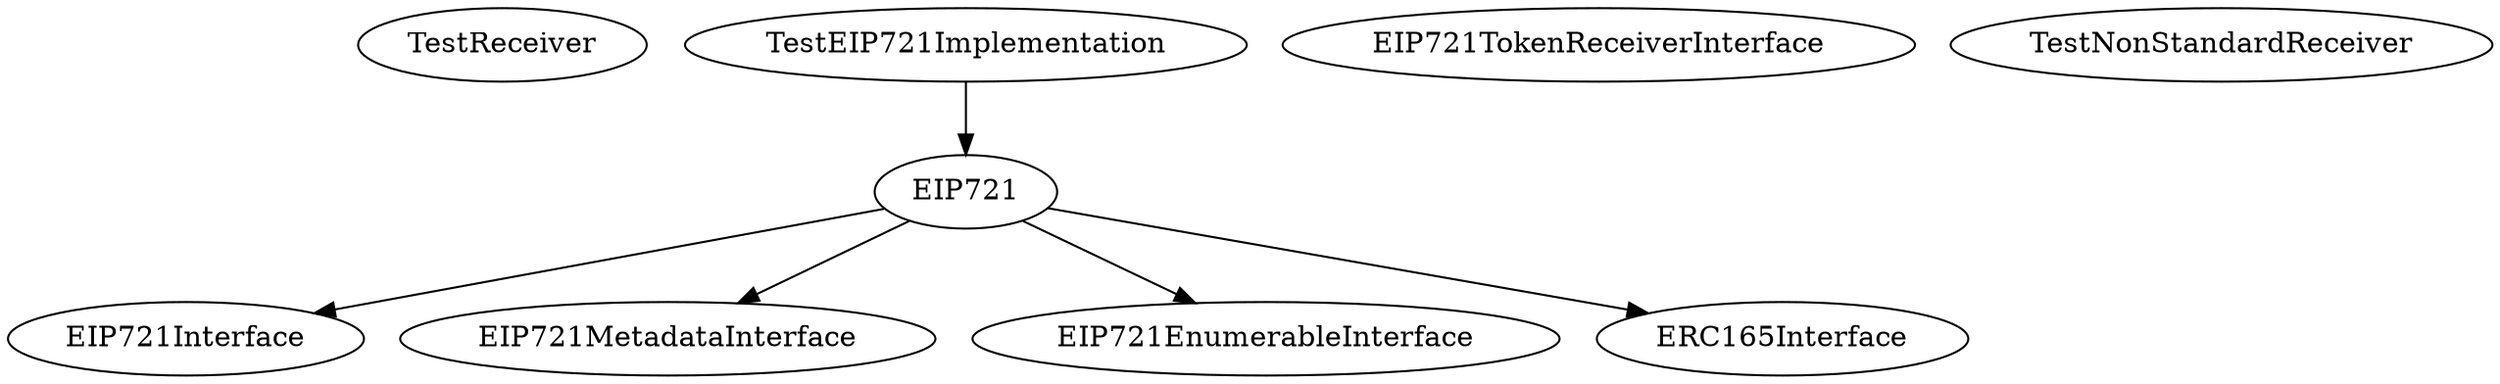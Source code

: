 digraph G {
  graph [ ratio = "auto", page = "40" ];
  "TestReceiver";
  "EIP721";
  "EIP721Interface";
  "EIP721MetadataInterface";
  "EIP721EnumerableInterface";
  "ERC165Interface";
  "EIP721TokenReceiverInterface";
  "TestNonStandardReceiver";
  "TestEIP721Implementation";
  "EIP721" -> "EIP721Interface";
  "EIP721" -> "EIP721MetadataInterface";
  "EIP721" -> "EIP721EnumerableInterface";
  "EIP721" -> "ERC165Interface";
  "TestEIP721Implementation" -> "EIP721";
}

